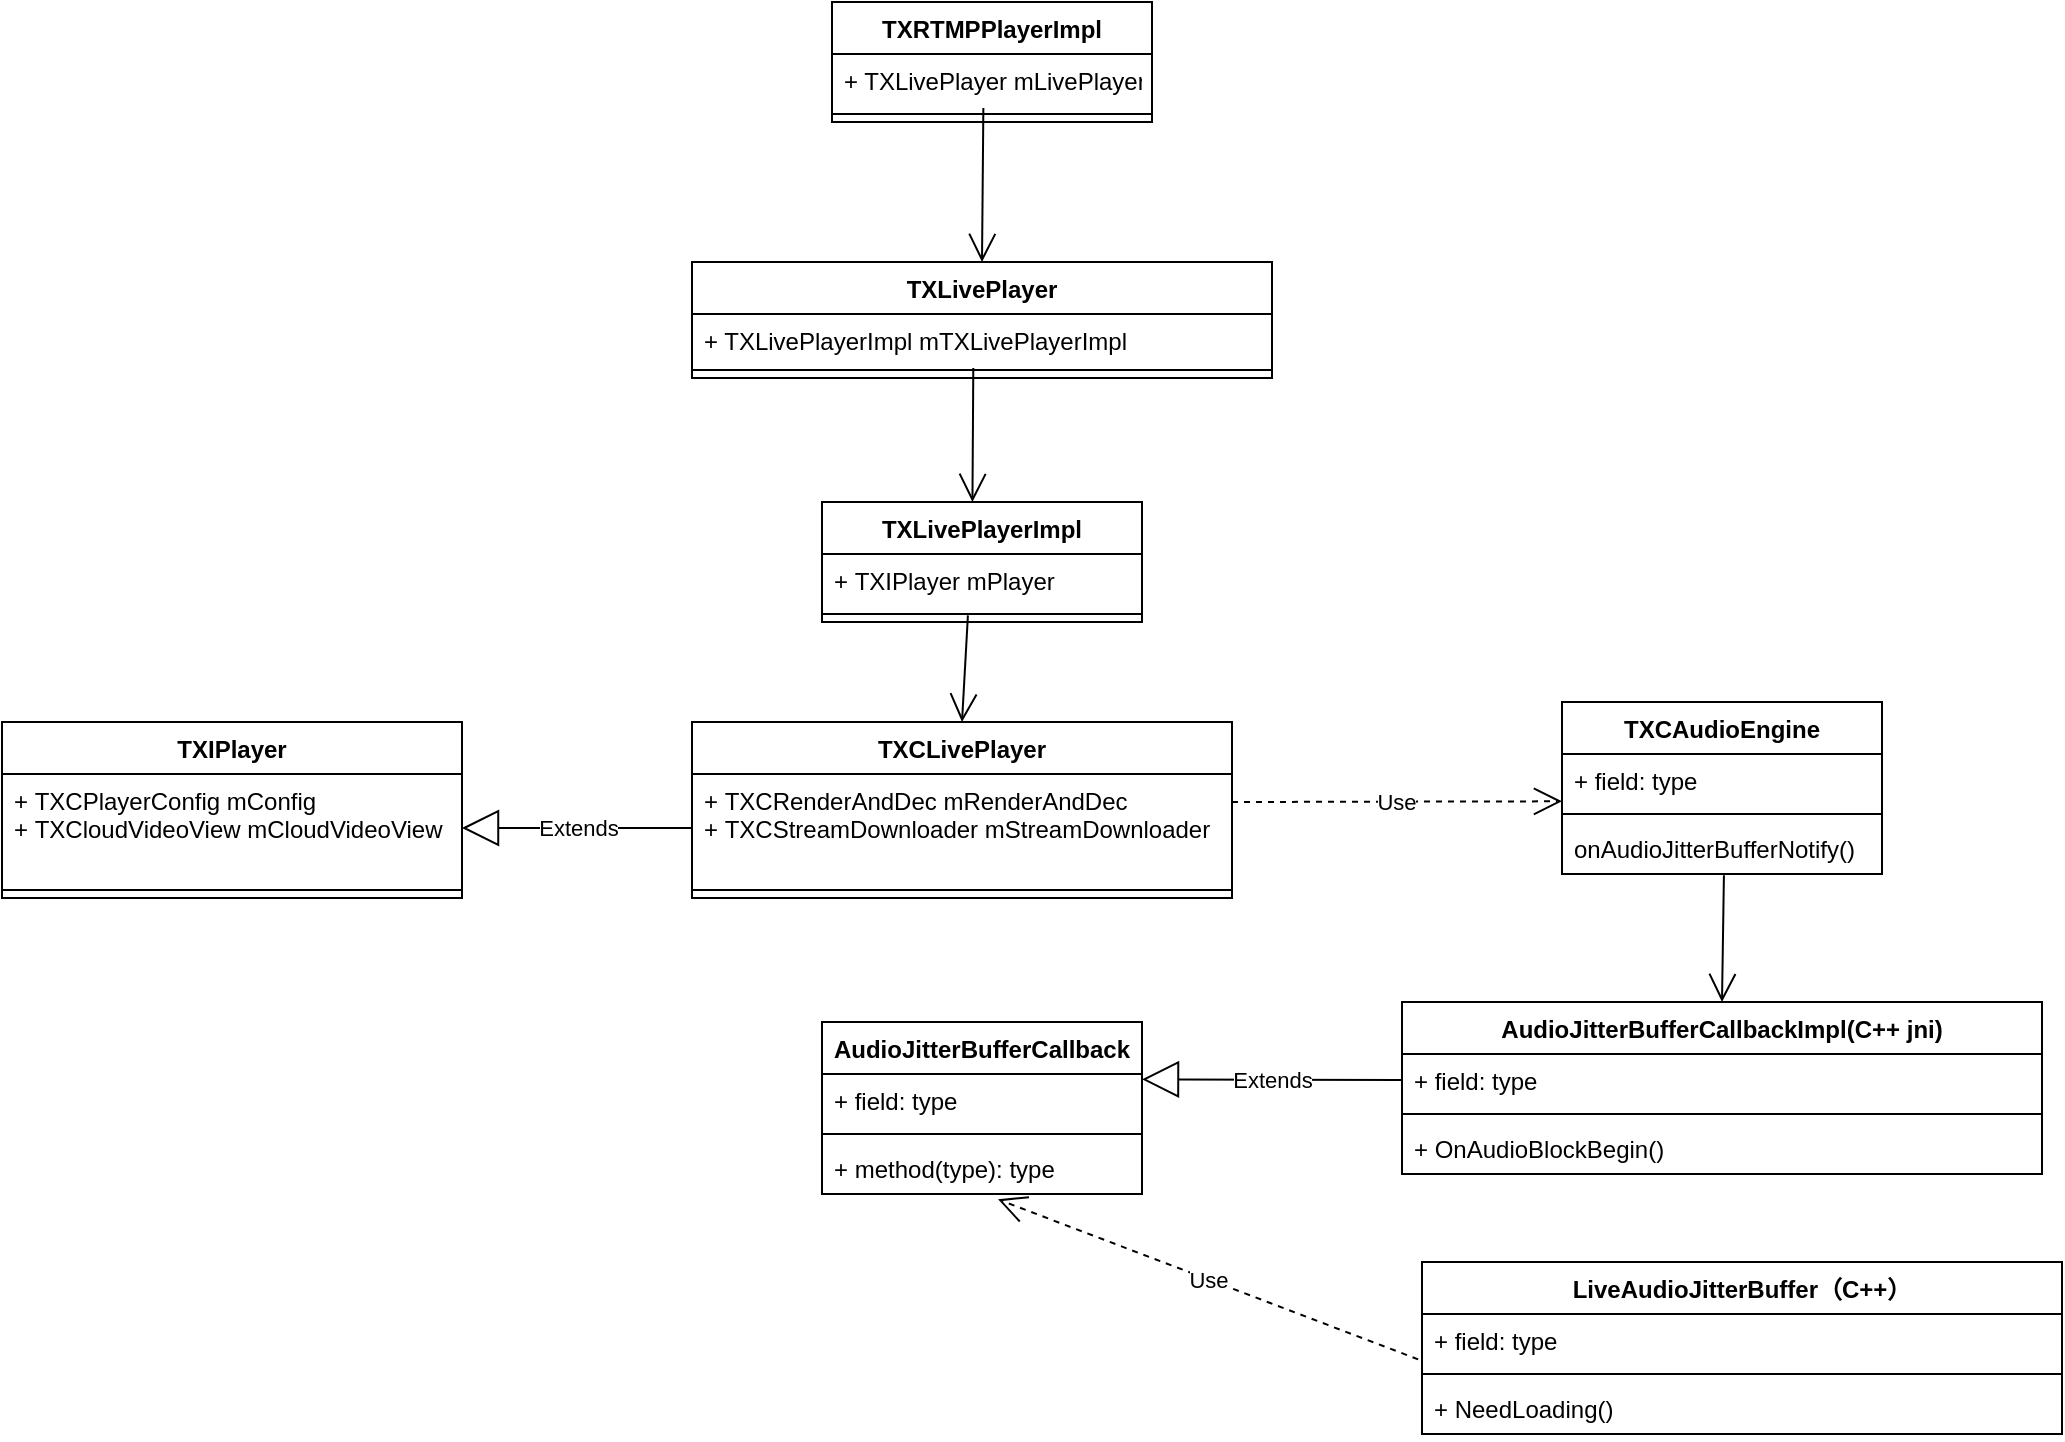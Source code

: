 <mxfile version="15.7.4" type="github">
  <diagram id="_3MNf_Sm-s--1B_T6NlN" name="第 1 页">
    <mxGraphModel dx="2040" dy="695" grid="1" gridSize="10" guides="1" tooltips="1" connect="1" arrows="1" fold="1" page="1" pageScale="1" pageWidth="827" pageHeight="1169" math="0" shadow="0">
      <root>
        <mxCell id="0" />
        <mxCell id="1" parent="0" />
        <mxCell id="GrP9NVhBDUwWrAXiHrax-1" value="TXRTMPPlayerImpl" style="swimlane;fontStyle=1;align=center;verticalAlign=top;childLayout=stackLayout;horizontal=1;startSize=26;horizontalStack=0;resizeParent=1;resizeParentMax=0;resizeLast=0;collapsible=1;marginBottom=0;" vertex="1" parent="1">
          <mxGeometry x="185" y="100" width="160" height="60" as="geometry" />
        </mxCell>
        <mxCell id="GrP9NVhBDUwWrAXiHrax-2" value="+ TXLivePlayer                        mLivePlayer;" style="text;strokeColor=none;fillColor=none;align=left;verticalAlign=top;spacingLeft=4;spacingRight=4;overflow=hidden;rotatable=0;points=[[0,0.5],[1,0.5]];portConstraint=eastwest;" vertex="1" parent="GrP9NVhBDUwWrAXiHrax-1">
          <mxGeometry y="26" width="160" height="26" as="geometry" />
        </mxCell>
        <mxCell id="GrP9NVhBDUwWrAXiHrax-3" value="" style="line;strokeWidth=1;fillColor=none;align=left;verticalAlign=middle;spacingTop=-1;spacingLeft=3;spacingRight=3;rotatable=0;labelPosition=right;points=[];portConstraint=eastwest;" vertex="1" parent="GrP9NVhBDUwWrAXiHrax-1">
          <mxGeometry y="52" width="160" height="8" as="geometry" />
        </mxCell>
        <mxCell id="GrP9NVhBDUwWrAXiHrax-5" value="" style="endArrow=open;endFill=1;endSize=12;html=1;rounded=0;exitX=0.473;exitY=1.038;exitDx=0;exitDy=0;exitPerimeter=0;entryX=0.5;entryY=0;entryDx=0;entryDy=0;" edge="1" parent="1" source="GrP9NVhBDUwWrAXiHrax-2" target="GrP9NVhBDUwWrAXiHrax-6">
          <mxGeometry width="160" relative="1" as="geometry">
            <mxPoint x="330" y="380" as="sourcePoint" />
            <mxPoint x="255" y="250" as="targetPoint" />
          </mxGeometry>
        </mxCell>
        <mxCell id="GrP9NVhBDUwWrAXiHrax-6" value="TXLivePlayer" style="swimlane;fontStyle=1;align=center;verticalAlign=top;childLayout=stackLayout;horizontal=1;startSize=26;horizontalStack=0;resizeParent=1;resizeParentMax=0;resizeLast=0;collapsible=1;marginBottom=0;" vertex="1" parent="1">
          <mxGeometry x="115" y="230" width="290" height="58" as="geometry" />
        </mxCell>
        <mxCell id="GrP9NVhBDUwWrAXiHrax-7" value="+ TXLivePlayerImpl mTXLivePlayerImpl" style="text;strokeColor=none;fillColor=none;align=left;verticalAlign=top;spacingLeft=4;spacingRight=4;overflow=hidden;rotatable=0;points=[[0,0.5],[1,0.5]];portConstraint=eastwest;" vertex="1" parent="GrP9NVhBDUwWrAXiHrax-6">
          <mxGeometry y="26" width="290" height="24" as="geometry" />
        </mxCell>
        <mxCell id="GrP9NVhBDUwWrAXiHrax-8" value="" style="line;strokeWidth=1;fillColor=none;align=left;verticalAlign=middle;spacingTop=-1;spacingLeft=3;spacingRight=3;rotatable=0;labelPosition=right;points=[];portConstraint=eastwest;" vertex="1" parent="GrP9NVhBDUwWrAXiHrax-6">
          <mxGeometry y="50" width="290" height="8" as="geometry" />
        </mxCell>
        <mxCell id="GrP9NVhBDUwWrAXiHrax-12" value="" style="endArrow=open;endFill=1;endSize=12;html=1;rounded=0;exitX=0.485;exitY=0.375;exitDx=0;exitDy=0;exitPerimeter=0;" edge="1" parent="1" source="GrP9NVhBDUwWrAXiHrax-8">
          <mxGeometry width="160" relative="1" as="geometry">
            <mxPoint x="330" y="380" as="sourcePoint" />
            <mxPoint x="255.223" y="350" as="targetPoint" />
          </mxGeometry>
        </mxCell>
        <mxCell id="GrP9NVhBDUwWrAXiHrax-15" value="TXLivePlayerImpl" style="swimlane;fontStyle=1;align=center;verticalAlign=top;childLayout=stackLayout;horizontal=1;startSize=26;horizontalStack=0;resizeParent=1;resizeParentMax=0;resizeLast=0;collapsible=1;marginBottom=0;" vertex="1" parent="1">
          <mxGeometry x="180" y="350" width="160" height="60" as="geometry" />
        </mxCell>
        <mxCell id="GrP9NVhBDUwWrAXiHrax-16" value="+ TXIPlayer mPlayer" style="text;strokeColor=none;fillColor=none;align=left;verticalAlign=top;spacingLeft=4;spacingRight=4;overflow=hidden;rotatable=0;points=[[0,0.5],[1,0.5]];portConstraint=eastwest;" vertex="1" parent="GrP9NVhBDUwWrAXiHrax-15">
          <mxGeometry y="26" width="160" height="26" as="geometry" />
        </mxCell>
        <mxCell id="GrP9NVhBDUwWrAXiHrax-17" value="" style="line;strokeWidth=1;fillColor=none;align=left;verticalAlign=middle;spacingTop=-1;spacingLeft=3;spacingRight=3;rotatable=0;labelPosition=right;points=[];portConstraint=eastwest;" vertex="1" parent="GrP9NVhBDUwWrAXiHrax-15">
          <mxGeometry y="52" width="160" height="8" as="geometry" />
        </mxCell>
        <mxCell id="GrP9NVhBDUwWrAXiHrax-20" value="TXCLivePlayer" style="swimlane;fontStyle=1;align=center;verticalAlign=top;childLayout=stackLayout;horizontal=1;startSize=26;horizontalStack=0;resizeParent=1;resizeParentMax=0;resizeLast=0;collapsible=1;marginBottom=0;" vertex="1" parent="1">
          <mxGeometry x="115" y="460" width="270" height="88" as="geometry" />
        </mxCell>
        <mxCell id="GrP9NVhBDUwWrAXiHrax-21" value="+ TXCRenderAndDec         mRenderAndDec&#xa;+ TXCStreamDownloader     mStreamDownloader&#xa;" style="text;strokeColor=none;fillColor=none;align=left;verticalAlign=top;spacingLeft=4;spacingRight=4;overflow=hidden;rotatable=0;points=[[0,0.5],[1,0.5]];portConstraint=eastwest;" vertex="1" parent="GrP9NVhBDUwWrAXiHrax-20">
          <mxGeometry y="26" width="270" height="54" as="geometry" />
        </mxCell>
        <mxCell id="GrP9NVhBDUwWrAXiHrax-22" value="" style="line;strokeWidth=1;fillColor=none;align=left;verticalAlign=middle;spacingTop=-1;spacingLeft=3;spacingRight=3;rotatable=0;labelPosition=right;points=[];portConstraint=eastwest;" vertex="1" parent="GrP9NVhBDUwWrAXiHrax-20">
          <mxGeometry y="80" width="270" height="8" as="geometry" />
        </mxCell>
        <mxCell id="GrP9NVhBDUwWrAXiHrax-19" value="" style="endArrow=open;endFill=1;endSize=12;html=1;rounded=0;exitX=0.456;exitY=0.583;exitDx=0;exitDy=0;exitPerimeter=0;entryX=0.5;entryY=0;entryDx=0;entryDy=0;" edge="1" parent="1" source="GrP9NVhBDUwWrAXiHrax-17" target="GrP9NVhBDUwWrAXiHrax-20">
          <mxGeometry width="160" relative="1" as="geometry">
            <mxPoint x="250" y="420" as="sourcePoint" />
            <mxPoint x="410" y="420" as="targetPoint" />
          </mxGeometry>
        </mxCell>
        <mxCell id="GrP9NVhBDUwWrAXiHrax-28" value="TXIPlayer" style="swimlane;fontStyle=1;align=center;verticalAlign=top;childLayout=stackLayout;horizontal=1;startSize=26;horizontalStack=0;resizeParent=1;resizeParentMax=0;resizeLast=0;collapsible=1;marginBottom=0;" vertex="1" parent="1">
          <mxGeometry x="-230" y="460" width="230" height="88" as="geometry" />
        </mxCell>
        <mxCell id="GrP9NVhBDUwWrAXiHrax-29" value="+ TXCPlayerConfig mConfig&#xa;+ TXCloudVideoView mCloudVideoView" style="text;strokeColor=none;fillColor=none;align=left;verticalAlign=top;spacingLeft=4;spacingRight=4;overflow=hidden;rotatable=0;points=[[0,0.5],[1,0.5]];portConstraint=eastwest;" vertex="1" parent="GrP9NVhBDUwWrAXiHrax-28">
          <mxGeometry y="26" width="230" height="54" as="geometry" />
        </mxCell>
        <mxCell id="GrP9NVhBDUwWrAXiHrax-30" value="" style="line;strokeWidth=1;fillColor=none;align=left;verticalAlign=middle;spacingTop=-1;spacingLeft=3;spacingRight=3;rotatable=0;labelPosition=right;points=[];portConstraint=eastwest;" vertex="1" parent="GrP9NVhBDUwWrAXiHrax-28">
          <mxGeometry y="80" width="230" height="8" as="geometry" />
        </mxCell>
        <mxCell id="GrP9NVhBDUwWrAXiHrax-31" value="Extends" style="endArrow=block;endSize=16;endFill=0;html=1;rounded=0;exitX=0;exitY=0.5;exitDx=0;exitDy=0;entryX=1;entryY=0.5;entryDx=0;entryDy=0;" edge="1" parent="1" source="GrP9NVhBDUwWrAXiHrax-21" target="GrP9NVhBDUwWrAXiHrax-29">
          <mxGeometry width="160" relative="1" as="geometry">
            <mxPoint x="330" y="360" as="sourcePoint" />
            <mxPoint x="490" y="360" as="targetPoint" />
          </mxGeometry>
        </mxCell>
        <mxCell id="GrP9NVhBDUwWrAXiHrax-33" value="Use" style="endArrow=open;endSize=12;dashed=1;html=1;rounded=0;entryX=0;entryY=0.91;entryDx=0;entryDy=0;entryPerimeter=0;" edge="1" parent="1" target="GrP9NVhBDUwWrAXiHrax-38">
          <mxGeometry width="160" relative="1" as="geometry">
            <mxPoint x="385" y="500" as="sourcePoint" />
            <mxPoint x="545" y="500" as="targetPoint" />
          </mxGeometry>
        </mxCell>
        <mxCell id="GrP9NVhBDUwWrAXiHrax-37" value="TXCAudioEngine" style="swimlane;fontStyle=1;align=center;verticalAlign=top;childLayout=stackLayout;horizontal=1;startSize=26;horizontalStack=0;resizeParent=1;resizeParentMax=0;resizeLast=0;collapsible=1;marginBottom=0;" vertex="1" parent="1">
          <mxGeometry x="550" y="450" width="160" height="86" as="geometry" />
        </mxCell>
        <mxCell id="GrP9NVhBDUwWrAXiHrax-38" value="+ field: type" style="text;strokeColor=none;fillColor=none;align=left;verticalAlign=top;spacingLeft=4;spacingRight=4;overflow=hidden;rotatable=0;points=[[0,0.5],[1,0.5]];portConstraint=eastwest;" vertex="1" parent="GrP9NVhBDUwWrAXiHrax-37">
          <mxGeometry y="26" width="160" height="26" as="geometry" />
        </mxCell>
        <mxCell id="GrP9NVhBDUwWrAXiHrax-39" value="" style="line;strokeWidth=1;fillColor=none;align=left;verticalAlign=middle;spacingTop=-1;spacingLeft=3;spacingRight=3;rotatable=0;labelPosition=right;points=[];portConstraint=eastwest;" vertex="1" parent="GrP9NVhBDUwWrAXiHrax-37">
          <mxGeometry y="52" width="160" height="8" as="geometry" />
        </mxCell>
        <mxCell id="GrP9NVhBDUwWrAXiHrax-40" value="onAudioJitterBufferNotify()" style="text;strokeColor=none;fillColor=none;align=left;verticalAlign=top;spacingLeft=4;spacingRight=4;overflow=hidden;rotatable=0;points=[[0,0.5],[1,0.5]];portConstraint=eastwest;" vertex="1" parent="GrP9NVhBDUwWrAXiHrax-37">
          <mxGeometry y="60" width="160" height="26" as="geometry" />
        </mxCell>
        <mxCell id="GrP9NVhBDUwWrAXiHrax-41" value="AudioJitterBufferCallbackImpl(C++ jni)" style="swimlane;fontStyle=1;align=center;verticalAlign=top;childLayout=stackLayout;horizontal=1;startSize=26;horizontalStack=0;resizeParent=1;resizeParentMax=0;resizeLast=0;collapsible=1;marginBottom=0;" vertex="1" parent="1">
          <mxGeometry x="470" y="600" width="320" height="86" as="geometry" />
        </mxCell>
        <mxCell id="GrP9NVhBDUwWrAXiHrax-42" value="+ field: type" style="text;strokeColor=none;fillColor=none;align=left;verticalAlign=top;spacingLeft=4;spacingRight=4;overflow=hidden;rotatable=0;points=[[0,0.5],[1,0.5]];portConstraint=eastwest;" vertex="1" parent="GrP9NVhBDUwWrAXiHrax-41">
          <mxGeometry y="26" width="320" height="26" as="geometry" />
        </mxCell>
        <mxCell id="GrP9NVhBDUwWrAXiHrax-43" value="" style="line;strokeWidth=1;fillColor=none;align=left;verticalAlign=middle;spacingTop=-1;spacingLeft=3;spacingRight=3;rotatable=0;labelPosition=right;points=[];portConstraint=eastwest;" vertex="1" parent="GrP9NVhBDUwWrAXiHrax-41">
          <mxGeometry y="52" width="320" height="8" as="geometry" />
        </mxCell>
        <mxCell id="GrP9NVhBDUwWrAXiHrax-44" value="+ OnAudioBlockBegin()" style="text;strokeColor=none;fillColor=none;align=left;verticalAlign=top;spacingLeft=4;spacingRight=4;overflow=hidden;rotatable=0;points=[[0,0.5],[1,0.5]];portConstraint=eastwest;" vertex="1" parent="GrP9NVhBDUwWrAXiHrax-41">
          <mxGeometry y="60" width="320" height="26" as="geometry" />
        </mxCell>
        <mxCell id="GrP9NVhBDUwWrAXiHrax-45" value="" style="endArrow=open;endFill=1;endSize=12;html=1;rounded=0;exitX=0.506;exitY=1.026;exitDx=0;exitDy=0;exitPerimeter=0;entryX=0.5;entryY=0;entryDx=0;entryDy=0;" edge="1" parent="1" source="GrP9NVhBDUwWrAXiHrax-40" target="GrP9NVhBDUwWrAXiHrax-41">
          <mxGeometry width="160" relative="1" as="geometry">
            <mxPoint x="330" y="530" as="sourcePoint" />
            <mxPoint x="490" y="530" as="targetPoint" />
          </mxGeometry>
        </mxCell>
        <mxCell id="GrP9NVhBDUwWrAXiHrax-46" value="LiveAudioJitterBuffer（C++）&#xa;" style="swimlane;fontStyle=1;align=center;verticalAlign=top;childLayout=stackLayout;horizontal=1;startSize=26;horizontalStack=0;resizeParent=1;resizeParentMax=0;resizeLast=0;collapsible=1;marginBottom=0;" vertex="1" parent="1">
          <mxGeometry x="480" y="730" width="320" height="86" as="geometry" />
        </mxCell>
        <mxCell id="GrP9NVhBDUwWrAXiHrax-47" value="+ field: type" style="text;strokeColor=none;fillColor=none;align=left;verticalAlign=top;spacingLeft=4;spacingRight=4;overflow=hidden;rotatable=0;points=[[0,0.5],[1,0.5]];portConstraint=eastwest;" vertex="1" parent="GrP9NVhBDUwWrAXiHrax-46">
          <mxGeometry y="26" width="320" height="26" as="geometry" />
        </mxCell>
        <mxCell id="GrP9NVhBDUwWrAXiHrax-48" value="" style="line;strokeWidth=1;fillColor=none;align=left;verticalAlign=middle;spacingTop=-1;spacingLeft=3;spacingRight=3;rotatable=0;labelPosition=right;points=[];portConstraint=eastwest;" vertex="1" parent="GrP9NVhBDUwWrAXiHrax-46">
          <mxGeometry y="52" width="320" height="8" as="geometry" />
        </mxCell>
        <mxCell id="GrP9NVhBDUwWrAXiHrax-49" value="+ NeedLoading()" style="text;strokeColor=none;fillColor=none;align=left;verticalAlign=top;spacingLeft=4;spacingRight=4;overflow=hidden;rotatable=0;points=[[0,0.5],[1,0.5]];portConstraint=eastwest;" vertex="1" parent="GrP9NVhBDUwWrAXiHrax-46">
          <mxGeometry y="60" width="320" height="26" as="geometry" />
        </mxCell>
        <mxCell id="GrP9NVhBDUwWrAXiHrax-50" value="AudioJitterBufferCallback" style="swimlane;fontStyle=1;align=center;verticalAlign=top;childLayout=stackLayout;horizontal=1;startSize=26;horizontalStack=0;resizeParent=1;resizeParentMax=0;resizeLast=0;collapsible=1;marginBottom=0;" vertex="1" parent="1">
          <mxGeometry x="180" y="610" width="160" height="86" as="geometry" />
        </mxCell>
        <mxCell id="GrP9NVhBDUwWrAXiHrax-51" value="+ field: type" style="text;strokeColor=none;fillColor=none;align=left;verticalAlign=top;spacingLeft=4;spacingRight=4;overflow=hidden;rotatable=0;points=[[0,0.5],[1,0.5]];portConstraint=eastwest;" vertex="1" parent="GrP9NVhBDUwWrAXiHrax-50">
          <mxGeometry y="26" width="160" height="26" as="geometry" />
        </mxCell>
        <mxCell id="GrP9NVhBDUwWrAXiHrax-52" value="" style="line;strokeWidth=1;fillColor=none;align=left;verticalAlign=middle;spacingTop=-1;spacingLeft=3;spacingRight=3;rotatable=0;labelPosition=right;points=[];portConstraint=eastwest;" vertex="1" parent="GrP9NVhBDUwWrAXiHrax-50">
          <mxGeometry y="52" width="160" height="8" as="geometry" />
        </mxCell>
        <mxCell id="GrP9NVhBDUwWrAXiHrax-53" value="+ method(type): type" style="text;strokeColor=none;fillColor=none;align=left;verticalAlign=top;spacingLeft=4;spacingRight=4;overflow=hidden;rotatable=0;points=[[0,0.5],[1,0.5]];portConstraint=eastwest;" vertex="1" parent="GrP9NVhBDUwWrAXiHrax-50">
          <mxGeometry y="60" width="160" height="26" as="geometry" />
        </mxCell>
        <mxCell id="GrP9NVhBDUwWrAXiHrax-54" value="Extends" style="endArrow=block;endSize=16;endFill=0;html=1;rounded=0;exitX=0;exitY=0.5;exitDx=0;exitDy=0;entryX=1;entryY=0.103;entryDx=0;entryDy=0;entryPerimeter=0;" edge="1" parent="1" source="GrP9NVhBDUwWrAXiHrax-42" target="GrP9NVhBDUwWrAXiHrax-51">
          <mxGeometry width="160" relative="1" as="geometry">
            <mxPoint x="290" y="640" as="sourcePoint" />
            <mxPoint x="450" y="640" as="targetPoint" />
          </mxGeometry>
        </mxCell>
        <mxCell id="GrP9NVhBDUwWrAXiHrax-55" value="Use" style="endArrow=open;endSize=12;dashed=1;html=1;rounded=0;entryX=0.55;entryY=1.103;entryDx=0;entryDy=0;entryPerimeter=0;exitX=-0.006;exitY=0.872;exitDx=0;exitDy=0;exitPerimeter=0;" edge="1" parent="1" source="GrP9NVhBDUwWrAXiHrax-47" target="GrP9NVhBDUwWrAXiHrax-53">
          <mxGeometry width="160" relative="1" as="geometry">
            <mxPoint x="290" y="640" as="sourcePoint" />
            <mxPoint x="450" y="640" as="targetPoint" />
          </mxGeometry>
        </mxCell>
      </root>
    </mxGraphModel>
  </diagram>
</mxfile>
